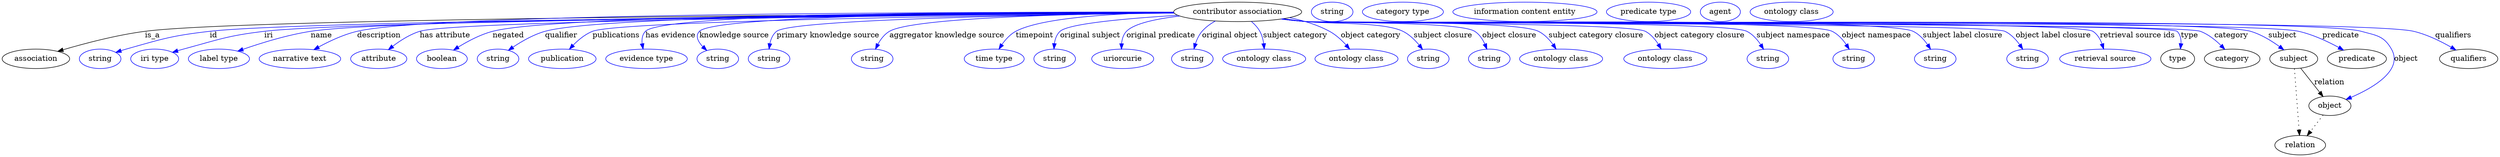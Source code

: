 digraph {
	graph [bb="0,0,4620.3,283"];
	node [label="\N"];
	"contributor association"	[height=0.5,
		label="contributor association",
		pos="2286.4,265",
		width=3.2858];
	association	[height=0.5,
		pos="62.394,178",
		width=1.7332];
	"contributor association" -> association	[label=is_a,
		lp="278.39,221.5",
		pos="e,102.89,191.89 2168.2,263.51 1764.1,261.61 452.49,253.59 264.39,229 211.77,222.12 153.04,206.68 112.52,194.76"];
	id	[color=blue,
		height=0.5,
		label=string,
		pos="181.39,178",
		width=1.0652];
	"contributor association" -> id	[color=blue,
		label=id,
		lp="391.39,221.5",
		pos="e,210.39,189.95 2168.6,263.14 1781,260.15 560.65,249.2 384.39,229 314.42,220.98 297.18,215.13 229.39,196 226.29,195.12 223.09,194.15 \
219.9,193.13",
		style=solid];
	iri	[color=blue,
		height=0.5,
		label="iri type",
		pos="282.39,178",
		width=1.2277];
	"contributor association" -> iri	[color=blue,
		label=iri,
		lp="493.39,221.5",
		pos="e,315.33,190.09 2168.7,263.06 1795.1,259.89 651.3,248.67 485.39,229 417.61,220.96 401.3,213.78 335.39,196 332.03,195.09 328.56,194.1 \
325.08,193.07",
		style=solid];
	name	[color=blue,
		height=0.5,
		label="label type",
		pos="401.39,178",
		width=1.5707];
	"contributor association" -> name	[color=blue,
		label=name,
		lp="591.39,221.5",
		pos="e,436.26,192.23 2168.5,263.41 1806.9,261.33 727.8,253.15 571.39,229 527.81,222.27 479.73,207.4 445.86,195.61",
		style=solid];
	description	[color=blue,
		height=0.5,
		label="narrative text",
		pos="551.39,178",
		width=2.0943];
	"contributor association" -> description	[color=blue,
		label=description,
		lp="696.89,221.5",
		pos="e,577.01,194.99 2168,264.33 1817.8,264.9 801.89,263.52 656.39,229 631.63,223.13 605.8,210.92 585.96,200.03",
		style=solid];
	"has attribute"	[color=blue,
		height=0.5,
		label=attribute,
		pos="696.39,178",
		width=1.4443];
	"contributor association" -> "has attribute"	[color=blue,
		label="has attribute",
		lp="818.39,221.5",
		pos="e,713.97,194.95 2168.6,263.07 1823.9,260.12 837.57,249.87 771.39,229 753.35,223.31 735.62,211.84 721.93,201.32",
		style=solid];
	negated	[color=blue,
		height=0.5,
		label=boolean,
		pos="813.39,178",
		width=1.2999];
	"contributor association" -> negated	[color=blue,
		label=negated,
		lp="935.39,221.5",
		pos="e,834.72,194.23 2168.1,264.14 1856.1,264.06 1026.4,260.83 906.39,229 883.91,223.04 860.87,210.7 843.35,199.78",
		style=solid];
	qualifier	[color=blue,
		height=0.5,
		label=string,
		pos="916.39,178",
		width=1.0652];
	"contributor association" -> qualifier	[color=blue,
		label=qualifier,
		lp="1033.4,221.5",
		pos="e,935.52,193.74 2168.1,264.07 1871.8,263.78 1113.5,259.99 1003.4,229 982.03,222.98 960.38,210.57 944.02,199.62",
		style=solid];
	publications	[color=blue,
		height=0.5,
		label=publication,
		pos="1035.4,178",
		width=1.7332];
	"contributor association" -> publications	[color=blue,
		label=publications,
		lp="1135.4,221.5",
		pos="e,1048.6,195.84 2168.9,262.73 1877.4,259.29 1140.8,248.68 1091.4,229 1077.7,223.54 1065.2,213.14 1055.4,203.23",
		style=solid];
	"has evidence"	[color=blue,
		height=0.5,
		label="evidence type",
		pos="1191.4,178",
		width=2.0943];
	"contributor association" -> "has evidence"	[color=blue,
		label="has evidence",
		lp="1235.9,221.5",
		pos="e,1185.1,196.07 2168.1,264.59 1891.5,265.38 1223,263.69 1189.4,229 1183.6,222.97 1182.4,214.36 1183.2,205.98",
		style=solid];
	"knowledge source"	[color=blue,
		height=0.5,
		label=string,
		pos="1323.4,178",
		width=1.0652];
	"contributor association" -> "knowledge source"	[color=blue,
		label="knowledge source",
		lp="1353.9,221.5",
		pos="e,1303,193.54 2168,264.18 1910.3,263.99 1319.5,260.13 1289.4,229 1281.2,220.54 1286.7,209.91 1295.5,200.62",
		style=solid];
	"primary knowledge source"	[color=blue,
		height=0.5,
		label=string,
		pos="1418.4,178",
		width=1.0652];
	"contributor association" -> "primary knowledge source"	[color=blue,
		label="primary knowledge source",
		lp="1527.4,221.5",
		pos="e,1418.4,196.16 2168.9,262.81 1941.4,260 1460.8,251.44 1432.4,229 1425.4,223.45 1421.7,214.7 1419.8,206.05",
		style=solid];
	"aggregator knowledge source"	[color=blue,
		height=0.5,
		label=string,
		pos="1609.4,178",
		width=1.0652];
	"contributor association" -> "aggregator knowledge source"	[color=blue,
		label="aggregator knowledge source",
		lp="1747.9,221.5",
		pos="e,1615.5,196.02 2168.4,263.37 1994.6,261.59 1685.6,254.77 1641.4,229 1632.1,223.61 1625.1,214.35 1620.1,205.26",
		style=solid];
	timepoint	[color=blue,
		height=0.5,
		label="time type",
		pos="1835.4,178",
		width=1.5346];
	"contributor association" -> timepoint	[color=blue,
		label=timepoint,
		lp="1910.4,221.5",
		pos="e,1844.1,195.98 2167.8,264.16 2064.7,262.46 1924.4,255.14 1875.4,229 1865,223.44 1856.3,213.91 1849.8,204.64",
		style=solid];
	"original subject"	[color=blue,
		height=0.5,
		label=string,
		pos="1947.4,178",
		width=1.0652];
	"contributor association" -> "original subject"	[color=blue,
		label="original subject",
		lp="2013.4,221.5",
		pos="e,1946.1,196.31 2175.6,258.65 2086.5,253.29 1973.5,243.71 1957.4,229 1951.1,223.23 1948.1,214.69 1946.8,206.29",
		style=solid];
	"original predicate"	[color=blue,
		height=0.5,
		label=uriorcurie,
		pos="2073.4,178",
		width=1.5887];
	"contributor association" -> "original predicate"	[color=blue,
		label="original predicate",
		lp="2143.9,221.5",
		pos="e,2071.1,196.02 2179.3,257.27 2136.9,252.32 2094.7,243.77 2080.4,229 2074.6,222.99 2072.1,214.49 2071.3,206.2",
		style=solid];
	"original object"	[color=blue,
		height=0.5,
		label=string,
		pos="2202.4,178",
		width=1.0652];
	"contributor association" -> "original object"	[color=blue,
		label="original object",
		lp="2271.9,221.5",
		pos="e,2205.4,196.35 2245,248.04 2236,243.04 2227.1,236.74 2220.4,229 2214.8,222.53 2210.9,214.18 2208.2,206.16",
		style=solid];
	"subject category"	[color=blue,
		height=0.5,
		label="ontology class",
		pos="2335.4,178",
		width=2.1304];
	"contributor association" -> "subject category"	[color=blue,
		label="subject category",
		lp="2392.9,221.5",
		pos="e,2335.6,196.17 2311.8,247.12 2317.8,241.98 2323.5,235.86 2327.4,229 2331.2,222.15 2333.4,213.99 2334.5,206.26",
		style=solid];
	"object category"	[color=blue,
		height=0.5,
		label="ontology class",
		pos="2506.4,178",
		width=2.1304];
	"contributor association" -> "object category"	[color=blue,
		label="object category",
		lp="2532.9,221.5",
		pos="e,2493.8,195.95 2382,254.37 2407.2,249.18 2433.7,241.22 2456.4,229 2468,222.72 2478.8,212.86 2487.2,203.55",
		style=solid];
	"subject closure"	[color=blue,
		height=0.5,
		label=string,
		pos="2639.4,178",
		width=1.0652];
	"contributor association" -> "subject closure"	[color=blue,
		label="subject closure",
		lp="2666.9,221.5",
		pos="e,2628.8,195.46 2371,252.38 2385.5,250.5 2400.4,248.64 2414.4,247 2453.9,242.38 2556.7,246.6 2592.4,229 2604.1,223.21 2614.4,213.18 \
2622.4,203.62",
		style=solid];
	"object closure"	[color=blue,
		height=0.5,
		label=string,
		pos="2752.4,178",
		width=1.0652];
	"contributor association" -> "object closure"	[color=blue,
		label="object closure",
		lp="2789.4,221.5",
		pos="e,2748,195.93 2369.3,252.08 2384.3,250.18 2399.8,248.39 2414.4,247 2448.9,243.72 2696.2,247.58 2725.4,229 2734,223.55 2740,214.42 \
2744.2,205.43",
		style=solid];
	"subject category closure"	[color=blue,
		height=0.5,
		label="ontology class",
		pos="2885.4,178",
		width=2.1304];
	"contributor association" -> "subject category closure"	[color=blue,
		label="subject category closure",
		lp="2949.9,221.5",
		pos="e,2876.1,196.18 2368.6,251.97 2383.8,250.06 2399.5,248.3 2414.4,247 2461.9,242.86 2800.6,250.05 2843.4,229 2854.3,223.64 2863.4,\
214 2870.4,204.61",
		style=solid];
	"object category closure"	[color=blue,
		height=0.5,
		label="ontology class",
		pos="3078.4,178",
		width=2.1304];
	"contributor association" -> "object category closure"	[color=blue,
		label="object category closure",
		lp="3141.9,221.5",
		pos="e,3070.7,196.18 2367.9,251.9 2383.3,249.97 2399.3,248.21 2414.4,247 2449.1,244.2 3010.5,245.13 3041.4,229 3051.6,223.7 3059.6,214.2 \
3065.6,204.9",
		style=solid];
	"subject namespace"	[color=blue,
		height=0.5,
		label=string,
		pos="3268.4,178",
		width=1.0652];
	"contributor association" -> "subject namespace"	[color=blue,
		label="subject namespace",
		lp="3315.4,221.5",
		pos="e,3260.4,195.74 2367.5,251.86 2383,249.92 2399.2,248.17 2414.4,247 2459.5,243.51 3188.9,249.32 3229.4,229 3240.1,223.63 3248.7,213.8 \
3255.1,204.27",
		style=solid];
	"object namespace"	[color=blue,
		height=0.5,
		label=string,
		pos="3427.4,178",
		width=1.0652];
	"contributor association" -> "object namespace"	[color=blue,
		label="object namespace",
		lp="3469.4,221.5",
		pos="e,3419.1,195.77 2367.5,251.82 2383,249.88 2399.2,248.15 2414.4,247 2468.3,242.93 3338.9,252.87 3387.4,229 3398.2,223.66 3407.1,213.84 \
3413.7,204.31",
		style=solid];
	"subject label closure"	[color=blue,
		height=0.5,
		label=string,
		pos="3578.4,178",
		width=1.0652];
	"contributor association" -> "subject label closure"	[color=blue,
		label="subject label closure",
		lp="3629.4,221.5",
		pos="e,3569.8,195.79 2367.2,251.83 2382.8,249.88 2399.1,248.14 2414.4,247 2476.6,242.38 3481.2,256.14 3537.4,229 3548.4,223.69 3557.4,\
213.87 3564.2,204.33",
		style=solid];
	"object label closure"	[color=blue,
		height=0.5,
		label=string,
		pos="3749.4,178",
		width=1.0652];
	"contributor association" -> "object label closure"	[color=blue,
		label="object label closure",
		lp="3796.9,221.5",
		pos="e,3740.5,195.81 2367.2,251.8 2382.8,249.86 2399.1,248.12 2414.4,247 2450.2,244.38 3674.9,244.4 3707.4,229 3718.5,223.72 3727.8,213.9 \
3734.7,204.36",
		style=solid];
	"retrieval source ids"	[color=blue,
		height=0.5,
		label="retrieval source",
		pos="3893.4,178",
		width=2.347];
	"contributor association" -> "retrieval source ids"	[color=blue,
		label="retrieval source ids",
		lp="3952.9,221.5",
		pos="e,3890.4,196.01 2367.2,251.78 2382.8,249.84 2399.1,248.11 2414.4,247 2454.7,244.08 3836.5,251.03 3870.4,229 3878.5,223.71 3883.9,\
214.73 3887.3,205.82",
		style=solid];
	type	[height=0.5,
		pos="4027.4,178",
		width=0.86659];
	"contributor association" -> type	[color=blue,
		label=type,
		lp="4049.4,221.5",
		pos="e,4032.5,196.18 2367.2,251.77 2382.8,249.83 2399.1,248.1 2414.4,247 2436.7,245.4 4010.5,244.76 4026.4,229 4032.4,223.09 4034,214.51 \
4033.6,206.12",
		style=solid];
	category	[height=0.5,
		pos="4128.4,178",
		width=1.4263];
	"contributor association" -> category	[color=blue,
		label=category,
		lp="4126.9,221.5",
		pos="e,4114.8,195.46 2367.2,251.76 2382.8,249.82 2399.1,248.1 2414.4,247 2460.3,243.72 4026.3,245.06 4069.4,229 4084,223.56 4097.4,212.8 \
4107.8,202.66",
		style=solid];
	subject	[height=0.5,
		pos="4242.4,178",
		width=1.2277];
	"contributor association" -> subject	[color=blue,
		label=subject,
		lp="4221.4,221.5",
		pos="e,4224.1,194.56 2367.2,251.76 2382.8,249.82 2399.1,248.09 2414.4,247 2511.3,240.09 4069.2,256.25 4162.4,229 4181.8,223.31 4201.2,\
211.45 4216,200.7",
		style=solid];
	predicate	[height=0.5,
		pos="4359.4,178",
		width=1.5165];
	"contributor association" -> predicate	[color=blue,
		label=predicate,
		lp="4329.4,221.5",
		pos="e,4334.7,194.11 2366.8,251.79 2382.6,249.84 2399,248.1 2414.4,247 2516.2,239.77 4151.8,251.44 4251.4,229 4277.6,223.09 4305.1,210.28 \
4325.7,199.1",
		style=solid];
	object	[height=0.5,
		pos="4309.4,91",
		width=1.0832];
	"contributor association" -> object	[color=blue,
		label=object,
		lp="4450.4,178",
		pos="e,4339.2,102.71 2366.8,251.79 2382.6,249.83 2399,248.09 2414.4,247 2522.6,239.34 4262.8,258.03 4367.4,229 4395.2,221.27 4409.1,221.08 \
4423.4,196 4445.7,156.94 4389.7,124.38 4348.5,106.59",
		style=solid];
	qualifiers	[height=0.5,
		pos="4566.4,178",
		width=1.4985];
	"contributor association" -> qualifiers	[color=blue,
		label=qualifiers,
		lp="4537.9,221.5",
		pos="e,4542.8,194.36 2366.8,251.78 2382.6,249.82 2399,248.09 2414.4,247 2528,238.99 4353.6,255.22 4464.4,229 4489.1,223.16 4514.7,210.57 \
4534.1,199.48",
		style=solid];
	association_type	[color=blue,
		height=0.5,
		label=string,
		pos="2461.4,265",
		width=1.0652];
	association_category	[color=blue,
		height=0.5,
		label="category type",
		pos="2592.4,265",
		width=2.0762];
	subject -> object	[label=relation,
		lp="4308.4,134.5",
		pos="e,4296.7,108.05 4255.3,160.61 4265.3,147.95 4279.3,130.24 4290.5,115.98"];
	relation	[height=0.5,
		pos="4254.4,18",
		width=1.2999];
	subject -> relation	[pos="e,4253.1,36.188 4243.7,159.79 4245.8,132.48 4249.8,78.994 4252.3,46.38",
		style=dotted];
	"contributor association_subject"	[color=blue,
		height=0.5,
		label="information content entity",
		pos="2818.4,265",
		width=3.7011];
	"contributor association_predicate"	[color=blue,
		height=0.5,
		label="predicate type",
		pos="3047.4,265",
		width=2.1665];
	object -> relation	[pos="e,4267.2,35.54 4296.9,73.889 4290,64.939 4281.2,53.617 4273.4,43.584",
		style=dotted];
	"contributor association_object"	[color=blue,
		height=0.5,
		label=agent,
		pos="3180.4,265",
		width=1.0291];
	"contributor association_qualifiers"	[color=blue,
		height=0.5,
		label="ontology class",
		pos="3312.4,265",
		width=2.1304];
}
